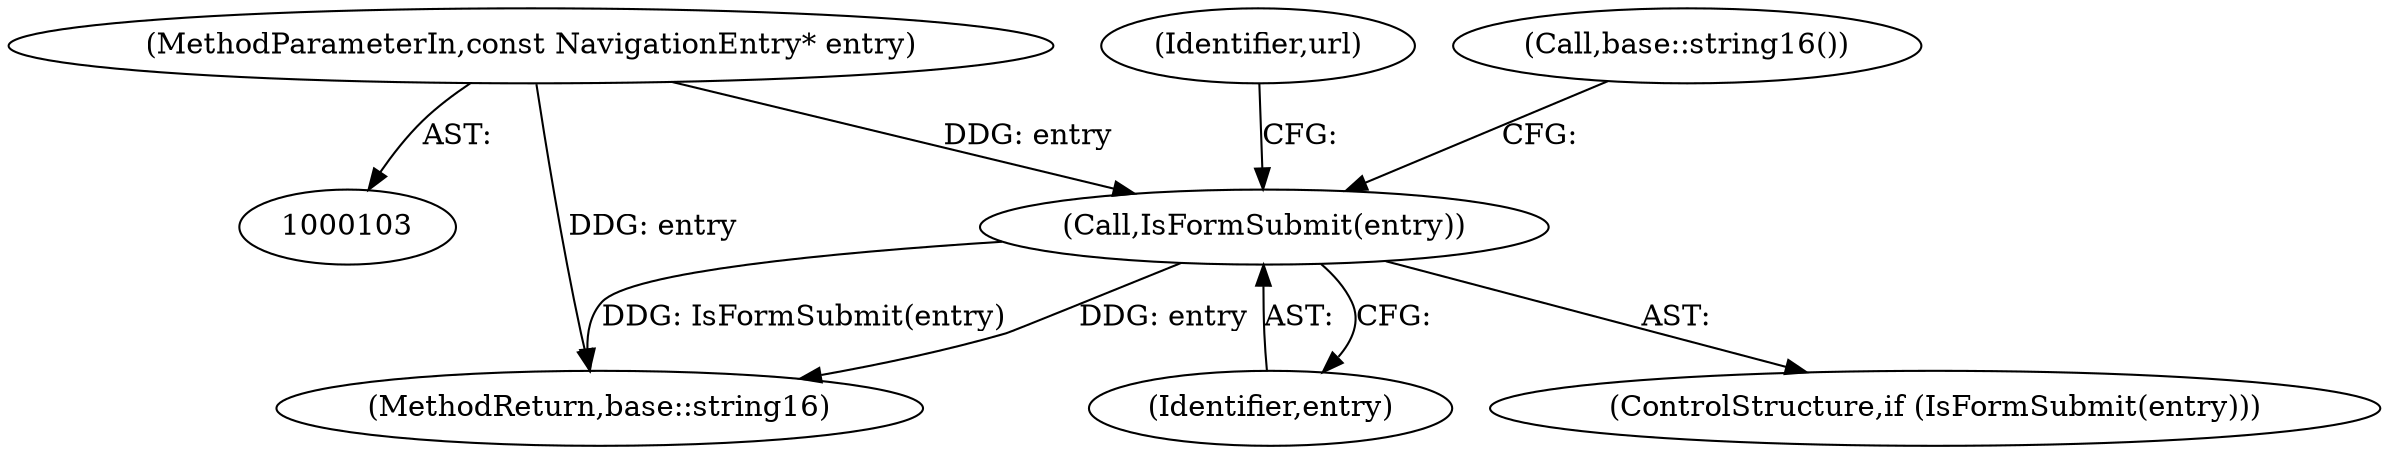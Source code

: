 digraph "0_Chrome_3454ed7b88318dcd4539c6e1a50d27b0ca535686@pointer" {
"1000108" [label="(Call,IsFormSubmit(entry))"];
"1000104" [label="(MethodParameterIn,const NavigationEntry* entry)"];
"1000109" [label="(Identifier,entry)"];
"1000114" [label="(Identifier,url)"];
"1000108" [label="(Call,IsFormSubmit(entry))"];
"1000111" [label="(Call,base::string16())"];
"1000104" [label="(MethodParameterIn,const NavigationEntry* entry)"];
"1000146" [label="(MethodReturn,base::string16)"];
"1000107" [label="(ControlStructure,if (IsFormSubmit(entry)))"];
"1000108" -> "1000107"  [label="AST: "];
"1000108" -> "1000109"  [label="CFG: "];
"1000109" -> "1000108"  [label="AST: "];
"1000111" -> "1000108"  [label="CFG: "];
"1000114" -> "1000108"  [label="CFG: "];
"1000108" -> "1000146"  [label="DDG: IsFormSubmit(entry)"];
"1000108" -> "1000146"  [label="DDG: entry"];
"1000104" -> "1000108"  [label="DDG: entry"];
"1000104" -> "1000103"  [label="AST: "];
"1000104" -> "1000146"  [label="DDG: entry"];
}
